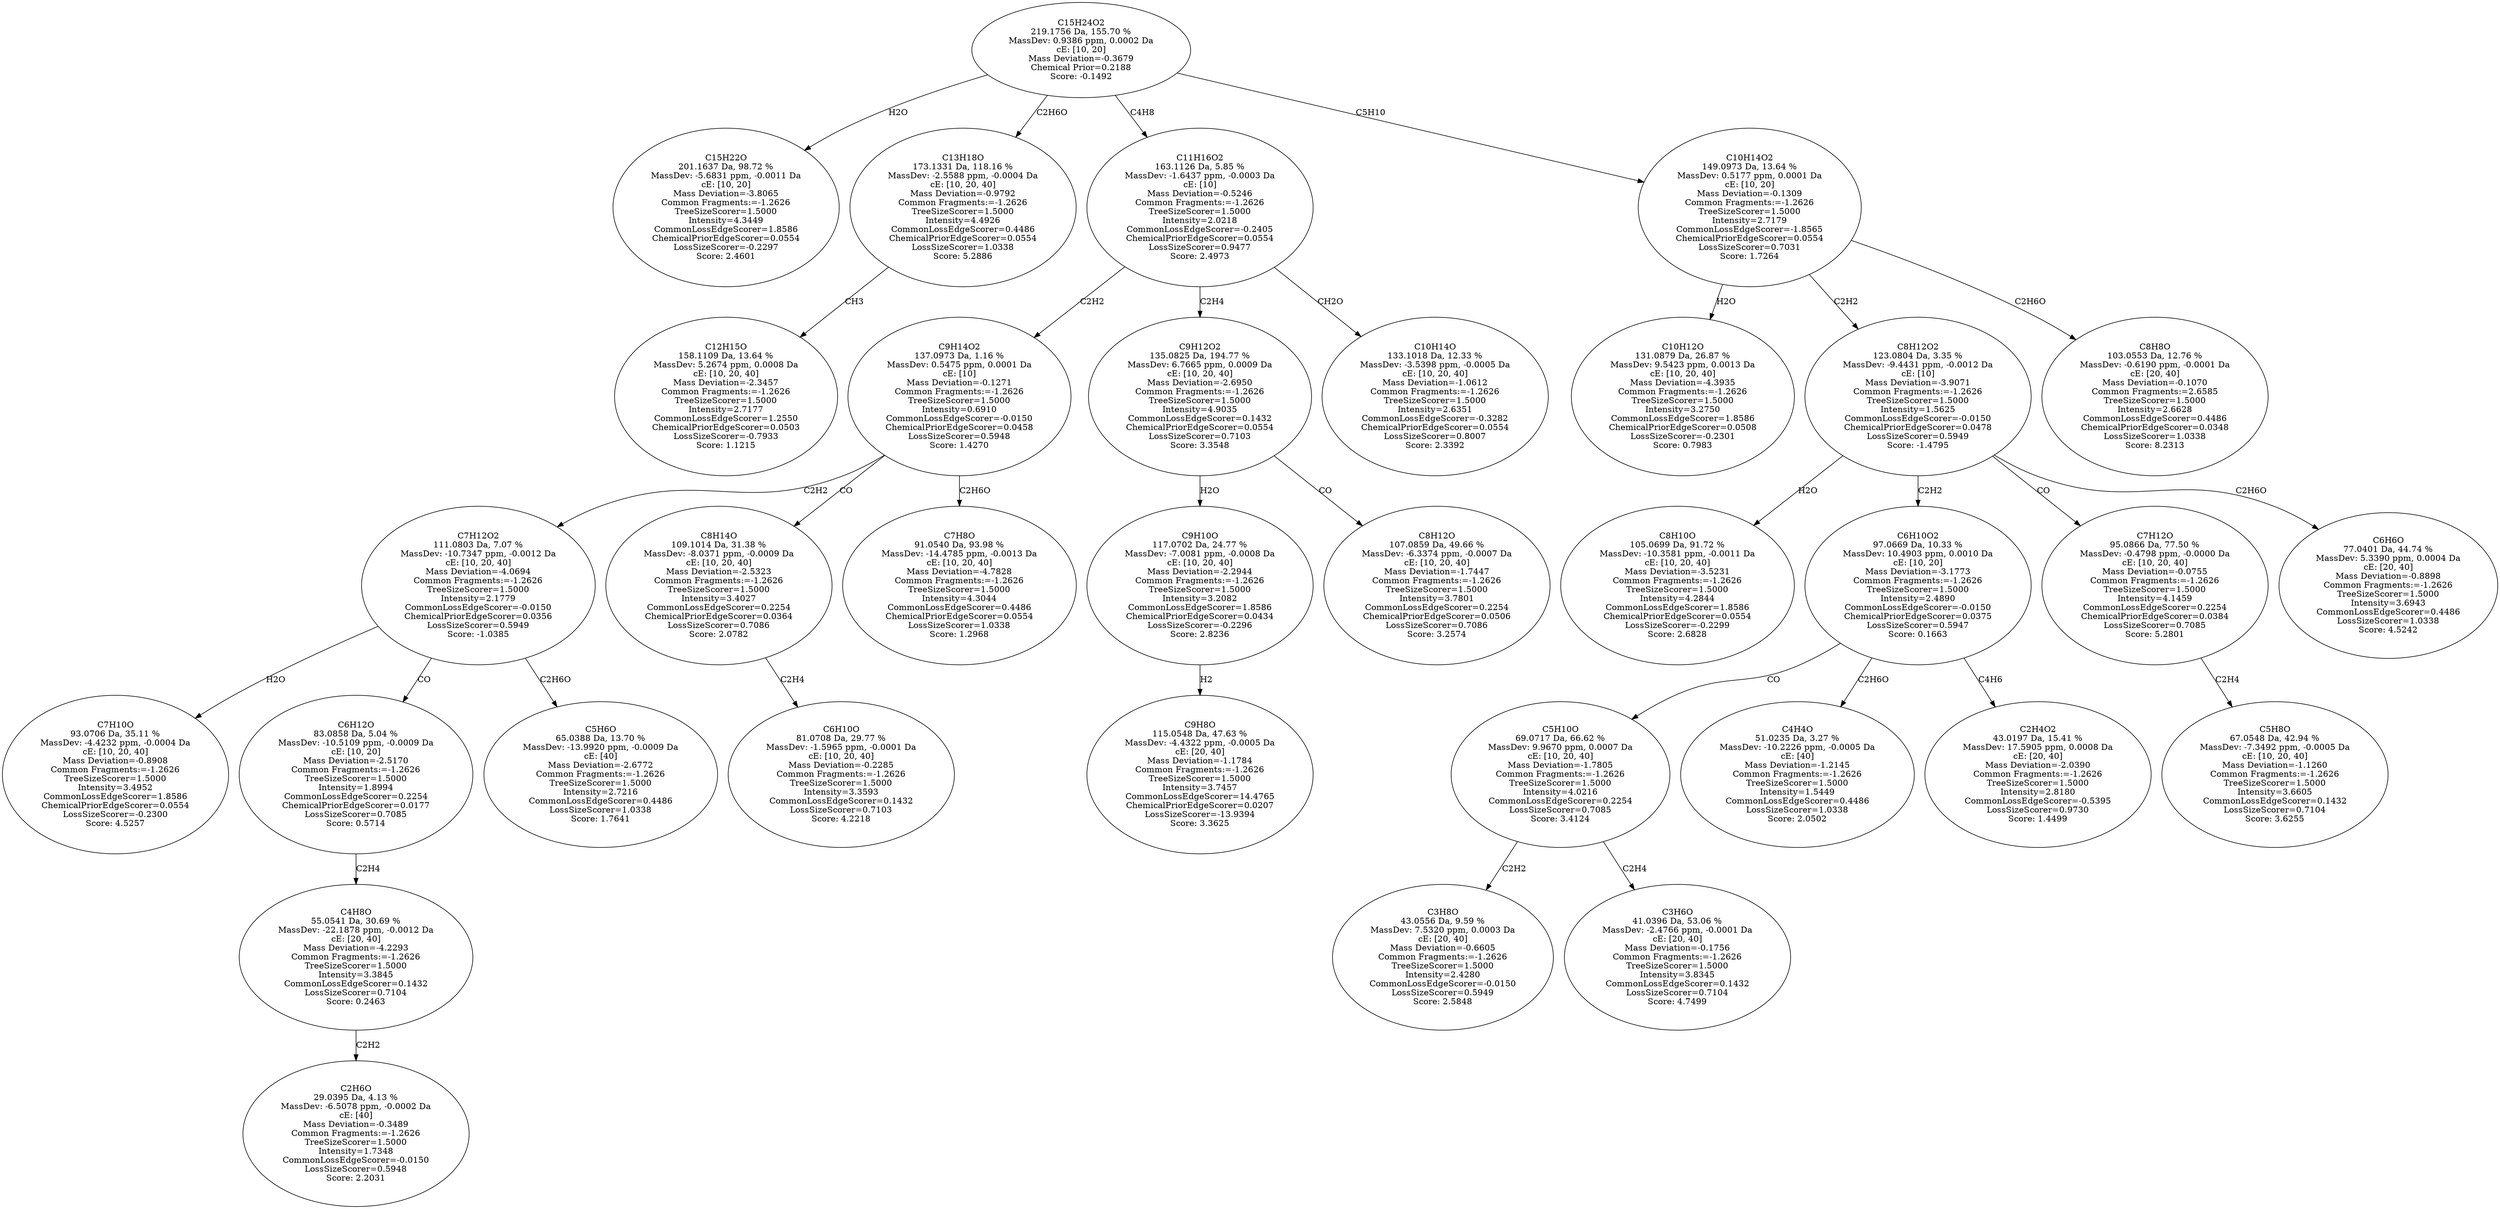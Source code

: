 strict digraph {
v1 [label="C15H22O\n201.1637 Da, 98.72 %\nMassDev: -5.6831 ppm, -0.0011 Da\ncE: [10, 20]\nMass Deviation=-3.8065\nCommon Fragments:=-1.2626\nTreeSizeScorer=1.5000\nIntensity=4.3449\nCommonLossEdgeScorer=1.8586\nChemicalPriorEdgeScorer=0.0554\nLossSizeScorer=-0.2297\nScore: 2.4601"];
v2 [label="C12H15O\n158.1109 Da, 13.64 %\nMassDev: 5.2674 ppm, 0.0008 Da\ncE: [10, 20, 40]\nMass Deviation=-2.3457\nCommon Fragments:=-1.2626\nTreeSizeScorer=1.5000\nIntensity=2.7177\nCommonLossEdgeScorer=1.2550\nChemicalPriorEdgeScorer=0.0503\nLossSizeScorer=-0.7933\nScore: 1.1215"];
v3 [label="C13H18O\n173.1331 Da, 118.16 %\nMassDev: -2.5588 ppm, -0.0004 Da\ncE: [10, 20, 40]\nMass Deviation=-0.9792\nCommon Fragments:=-1.2626\nTreeSizeScorer=1.5000\nIntensity=4.4926\nCommonLossEdgeScorer=0.4486\nChemicalPriorEdgeScorer=0.0554\nLossSizeScorer=1.0338\nScore: 5.2886"];
v4 [label="C7H10O\n93.0706 Da, 35.11 %\nMassDev: -4.4232 ppm, -0.0004 Da\ncE: [10, 20, 40]\nMass Deviation=-0.8908\nCommon Fragments:=-1.2626\nTreeSizeScorer=1.5000\nIntensity=3.4952\nCommonLossEdgeScorer=1.8586\nChemicalPriorEdgeScorer=0.0554\nLossSizeScorer=-0.2300\nScore: 4.5257"];
v5 [label="C2H6O\n29.0395 Da, 4.13 %\nMassDev: -6.5078 ppm, -0.0002 Da\ncE: [40]\nMass Deviation=-0.3489\nCommon Fragments:=-1.2626\nTreeSizeScorer=1.5000\nIntensity=1.7348\nCommonLossEdgeScorer=-0.0150\nLossSizeScorer=0.5948\nScore: 2.2031"];
v6 [label="C4H8O\n55.0541 Da, 30.69 %\nMassDev: -22.1878 ppm, -0.0012 Da\ncE: [20, 40]\nMass Deviation=-4.2293\nCommon Fragments:=-1.2626\nTreeSizeScorer=1.5000\nIntensity=3.3845\nCommonLossEdgeScorer=0.1432\nLossSizeScorer=0.7104\nScore: 0.2463"];
v7 [label="C6H12O\n83.0858 Da, 5.04 %\nMassDev: -10.5109 ppm, -0.0009 Da\ncE: [10, 20]\nMass Deviation=-2.5170\nCommon Fragments:=-1.2626\nTreeSizeScorer=1.5000\nIntensity=1.8994\nCommonLossEdgeScorer=0.2254\nChemicalPriorEdgeScorer=0.0177\nLossSizeScorer=0.7085\nScore: 0.5714"];
v8 [label="C5H6O\n65.0388 Da, 13.70 %\nMassDev: -13.9920 ppm, -0.0009 Da\ncE: [40]\nMass Deviation=-2.6772\nCommon Fragments:=-1.2626\nTreeSizeScorer=1.5000\nIntensity=2.7216\nCommonLossEdgeScorer=0.4486\nLossSizeScorer=1.0338\nScore: 1.7641"];
v9 [label="C7H12O2\n111.0803 Da, 7.07 %\nMassDev: -10.7347 ppm, -0.0012 Da\ncE: [10, 20, 40]\nMass Deviation=-4.0694\nCommon Fragments:=-1.2626\nTreeSizeScorer=1.5000\nIntensity=2.1779\nCommonLossEdgeScorer=-0.0150\nChemicalPriorEdgeScorer=0.0356\nLossSizeScorer=0.5949\nScore: -1.0385"];
v10 [label="C6H10O\n81.0708 Da, 29.77 %\nMassDev: -1.5965 ppm, -0.0001 Da\ncE: [10, 20, 40]\nMass Deviation=-0.2285\nCommon Fragments:=-1.2626\nTreeSizeScorer=1.5000\nIntensity=3.3593\nCommonLossEdgeScorer=0.1432\nLossSizeScorer=0.7103\nScore: 4.2218"];
v11 [label="C8H14O\n109.1014 Da, 31.38 %\nMassDev: -8.0371 ppm, -0.0009 Da\ncE: [10, 20, 40]\nMass Deviation=-2.5323\nCommon Fragments:=-1.2626\nTreeSizeScorer=1.5000\nIntensity=3.4027\nCommonLossEdgeScorer=0.2254\nChemicalPriorEdgeScorer=0.0364\nLossSizeScorer=0.7086\nScore: 2.0782"];
v12 [label="C7H8O\n91.0540 Da, 93.98 %\nMassDev: -14.4785 ppm, -0.0013 Da\ncE: [10, 20, 40]\nMass Deviation=-4.7828\nCommon Fragments:=-1.2626\nTreeSizeScorer=1.5000\nIntensity=4.3044\nCommonLossEdgeScorer=0.4486\nChemicalPriorEdgeScorer=0.0554\nLossSizeScorer=1.0338\nScore: 1.2968"];
v13 [label="C9H14O2\n137.0973 Da, 1.16 %\nMassDev: 0.5475 ppm, 0.0001 Da\ncE: [10]\nMass Deviation=-0.1271\nCommon Fragments:=-1.2626\nTreeSizeScorer=1.5000\nIntensity=0.6910\nCommonLossEdgeScorer=-0.0150\nChemicalPriorEdgeScorer=0.0458\nLossSizeScorer=0.5948\nScore: 1.4270"];
v14 [label="C9H8O\n115.0548 Da, 47.63 %\nMassDev: -4.4322 ppm, -0.0005 Da\ncE: [20, 40]\nMass Deviation=-1.1784\nCommon Fragments:=-1.2626\nTreeSizeScorer=1.5000\nIntensity=3.7457\nCommonLossEdgeScorer=14.4765\nChemicalPriorEdgeScorer=0.0207\nLossSizeScorer=-13.9394\nScore: 3.3625"];
v15 [label="C9H10O\n117.0702 Da, 24.77 %\nMassDev: -7.0081 ppm, -0.0008 Da\ncE: [10, 20, 40]\nMass Deviation=-2.2944\nCommon Fragments:=-1.2626\nTreeSizeScorer=1.5000\nIntensity=3.2082\nCommonLossEdgeScorer=1.8586\nChemicalPriorEdgeScorer=0.0434\nLossSizeScorer=-0.2296\nScore: 2.8236"];
v16 [label="C8H12O\n107.0859 Da, 49.66 %\nMassDev: -6.3374 ppm, -0.0007 Da\ncE: [10, 20, 40]\nMass Deviation=-1.7447\nCommon Fragments:=-1.2626\nTreeSizeScorer=1.5000\nIntensity=3.7801\nCommonLossEdgeScorer=0.2254\nChemicalPriorEdgeScorer=0.0506\nLossSizeScorer=0.7086\nScore: 3.2574"];
v17 [label="C9H12O2\n135.0825 Da, 194.77 %\nMassDev: 6.7665 ppm, 0.0009 Da\ncE: [10, 20, 40]\nMass Deviation=-2.6950\nCommon Fragments:=-1.2626\nTreeSizeScorer=1.5000\nIntensity=4.9035\nCommonLossEdgeScorer=0.1432\nChemicalPriorEdgeScorer=0.0554\nLossSizeScorer=0.7103\nScore: 3.3548"];
v18 [label="C10H14O\n133.1018 Da, 12.33 %\nMassDev: -3.5398 ppm, -0.0005 Da\ncE: [10, 20, 40]\nMass Deviation=-1.0612\nCommon Fragments:=-1.2626\nTreeSizeScorer=1.5000\nIntensity=2.6351\nCommonLossEdgeScorer=-0.3282\nChemicalPriorEdgeScorer=0.0554\nLossSizeScorer=0.8007\nScore: 2.3392"];
v19 [label="C11H16O2\n163.1126 Da, 5.85 %\nMassDev: -1.6437 ppm, -0.0003 Da\ncE: [10]\nMass Deviation=-0.5246\nCommon Fragments:=-1.2626\nTreeSizeScorer=1.5000\nIntensity=2.0218\nCommonLossEdgeScorer=-0.2405\nChemicalPriorEdgeScorer=0.0554\nLossSizeScorer=0.9477\nScore: 2.4973"];
v20 [label="C10H12O\n131.0879 Da, 26.87 %\nMassDev: 9.5423 ppm, 0.0013 Da\ncE: [10, 20, 40]\nMass Deviation=-4.3935\nCommon Fragments:=-1.2626\nTreeSizeScorer=1.5000\nIntensity=3.2750\nCommonLossEdgeScorer=1.8586\nChemicalPriorEdgeScorer=0.0508\nLossSizeScorer=-0.2301\nScore: 0.7983"];
v21 [label="C8H10O\n105.0699 Da, 91.72 %\nMassDev: -10.3581 ppm, -0.0011 Da\ncE: [10, 20, 40]\nMass Deviation=-3.5231\nCommon Fragments:=-1.2626\nTreeSizeScorer=1.5000\nIntensity=4.2844\nCommonLossEdgeScorer=1.8586\nChemicalPriorEdgeScorer=0.0554\nLossSizeScorer=-0.2299\nScore: 2.6828"];
v22 [label="C3H8O\n43.0556 Da, 9.59 %\nMassDev: 7.5320 ppm, 0.0003 Da\ncE: [20, 40]\nMass Deviation=-0.6605\nCommon Fragments:=-1.2626\nTreeSizeScorer=1.5000\nIntensity=2.4280\nCommonLossEdgeScorer=-0.0150\nLossSizeScorer=0.5949\nScore: 2.5848"];
v23 [label="C3H6O\n41.0396 Da, 53.06 %\nMassDev: -2.4766 ppm, -0.0001 Da\ncE: [20, 40]\nMass Deviation=-0.1756\nCommon Fragments:=-1.2626\nTreeSizeScorer=1.5000\nIntensity=3.8345\nCommonLossEdgeScorer=0.1432\nLossSizeScorer=0.7104\nScore: 4.7499"];
v24 [label="C5H10O\n69.0717 Da, 66.62 %\nMassDev: 9.9670 ppm, 0.0007 Da\ncE: [10, 20, 40]\nMass Deviation=-1.7805\nCommon Fragments:=-1.2626\nTreeSizeScorer=1.5000\nIntensity=4.0216\nCommonLossEdgeScorer=0.2254\nLossSizeScorer=0.7085\nScore: 3.4124"];
v25 [label="C4H4O\n51.0235 Da, 3.27 %\nMassDev: -10.2226 ppm, -0.0005 Da\ncE: [40]\nMass Deviation=-1.2145\nCommon Fragments:=-1.2626\nTreeSizeScorer=1.5000\nIntensity=1.5449\nCommonLossEdgeScorer=0.4486\nLossSizeScorer=1.0338\nScore: 2.0502"];
v26 [label="C2H4O2\n43.0197 Da, 15.41 %\nMassDev: 17.5905 ppm, 0.0008 Da\ncE: [20, 40]\nMass Deviation=-2.0390\nCommon Fragments:=-1.2626\nTreeSizeScorer=1.5000\nIntensity=2.8180\nCommonLossEdgeScorer=-0.5395\nLossSizeScorer=0.9730\nScore: 1.4499"];
v27 [label="C6H10O2\n97.0669 Da, 10.33 %\nMassDev: 10.4903 ppm, 0.0010 Da\ncE: [10, 20]\nMass Deviation=-3.1773\nCommon Fragments:=-1.2626\nTreeSizeScorer=1.5000\nIntensity=2.4890\nCommonLossEdgeScorer=-0.0150\nChemicalPriorEdgeScorer=0.0375\nLossSizeScorer=0.5947\nScore: 0.1663"];
v28 [label="C5H8O\n67.0548 Da, 42.94 %\nMassDev: -7.3492 ppm, -0.0005 Da\ncE: [10, 20, 40]\nMass Deviation=-1.1260\nCommon Fragments:=-1.2626\nTreeSizeScorer=1.5000\nIntensity=3.6605\nCommonLossEdgeScorer=0.1432\nLossSizeScorer=0.7104\nScore: 3.6255"];
v29 [label="C7H12O\n95.0866 Da, 77.50 %\nMassDev: -0.4798 ppm, -0.0000 Da\ncE: [10, 20, 40]\nMass Deviation=-0.0755\nCommon Fragments:=-1.2626\nTreeSizeScorer=1.5000\nIntensity=4.1459\nCommonLossEdgeScorer=0.2254\nChemicalPriorEdgeScorer=0.0384\nLossSizeScorer=0.7085\nScore: 5.2801"];
v30 [label="C6H6O\n77.0401 Da, 44.74 %\nMassDev: 5.3390 ppm, 0.0004 Da\ncE: [20, 40]\nMass Deviation=-0.8898\nCommon Fragments:=-1.2626\nTreeSizeScorer=1.5000\nIntensity=3.6943\nCommonLossEdgeScorer=0.4486\nLossSizeScorer=1.0338\nScore: 4.5242"];
v31 [label="C8H12O2\n123.0804 Da, 3.35 %\nMassDev: -9.4431 ppm, -0.0012 Da\ncE: [10]\nMass Deviation=-3.9071\nCommon Fragments:=-1.2626\nTreeSizeScorer=1.5000\nIntensity=1.5625\nCommonLossEdgeScorer=-0.0150\nChemicalPriorEdgeScorer=0.0478\nLossSizeScorer=0.5949\nScore: -1.4795"];
v32 [label="C8H8O\n103.0553 Da, 12.76 %\nMassDev: -0.6190 ppm, -0.0001 Da\ncE: [20, 40]\nMass Deviation=-0.1070\nCommon Fragments:=2.6585\nTreeSizeScorer=1.5000\nIntensity=2.6628\nCommonLossEdgeScorer=0.4486\nChemicalPriorEdgeScorer=0.0348\nLossSizeScorer=1.0338\nScore: 8.2313"];
v33 [label="C10H14O2\n149.0973 Da, 13.64 %\nMassDev: 0.5177 ppm, 0.0001 Da\ncE: [10, 20]\nMass Deviation=-0.1309\nCommon Fragments:=-1.2626\nTreeSizeScorer=1.5000\nIntensity=2.7179\nCommonLossEdgeScorer=-1.8565\nChemicalPriorEdgeScorer=0.0554\nLossSizeScorer=0.7031\nScore: 1.7264"];
v34 [label="C15H24O2\n219.1756 Da, 155.70 %\nMassDev: 0.9386 ppm, 0.0002 Da\ncE: [10, 20]\nMass Deviation=-0.3679\nChemical Prior=0.2188\nScore: -0.1492"];
v34 -> v1 [label="H2O"];
v3 -> v2 [label="CH3"];
v34 -> v3 [label="C2H6O"];
v9 -> v4 [label="H2O"];
v6 -> v5 [label="C2H2"];
v7 -> v6 [label="C2H4"];
v9 -> v7 [label="CO"];
v9 -> v8 [label="C2H6O"];
v13 -> v9 [label="C2H2"];
v11 -> v10 [label="C2H4"];
v13 -> v11 [label="CO"];
v13 -> v12 [label="C2H6O"];
v19 -> v13 [label="C2H2"];
v15 -> v14 [label="H2"];
v17 -> v15 [label="H2O"];
v17 -> v16 [label="CO"];
v19 -> v17 [label="C2H4"];
v19 -> v18 [label="CH2O"];
v34 -> v19 [label="C4H8"];
v33 -> v20 [label="H2O"];
v31 -> v21 [label="H2O"];
v24 -> v22 [label="C2H2"];
v24 -> v23 [label="C2H4"];
v27 -> v24 [label="CO"];
v27 -> v25 [label="C2H6O"];
v27 -> v26 [label="C4H6"];
v31 -> v27 [label="C2H2"];
v29 -> v28 [label="C2H4"];
v31 -> v29 [label="CO"];
v31 -> v30 [label="C2H6O"];
v33 -> v31 [label="C2H2"];
v33 -> v32 [label="C2H6O"];
v34 -> v33 [label="C5H10"];
}
